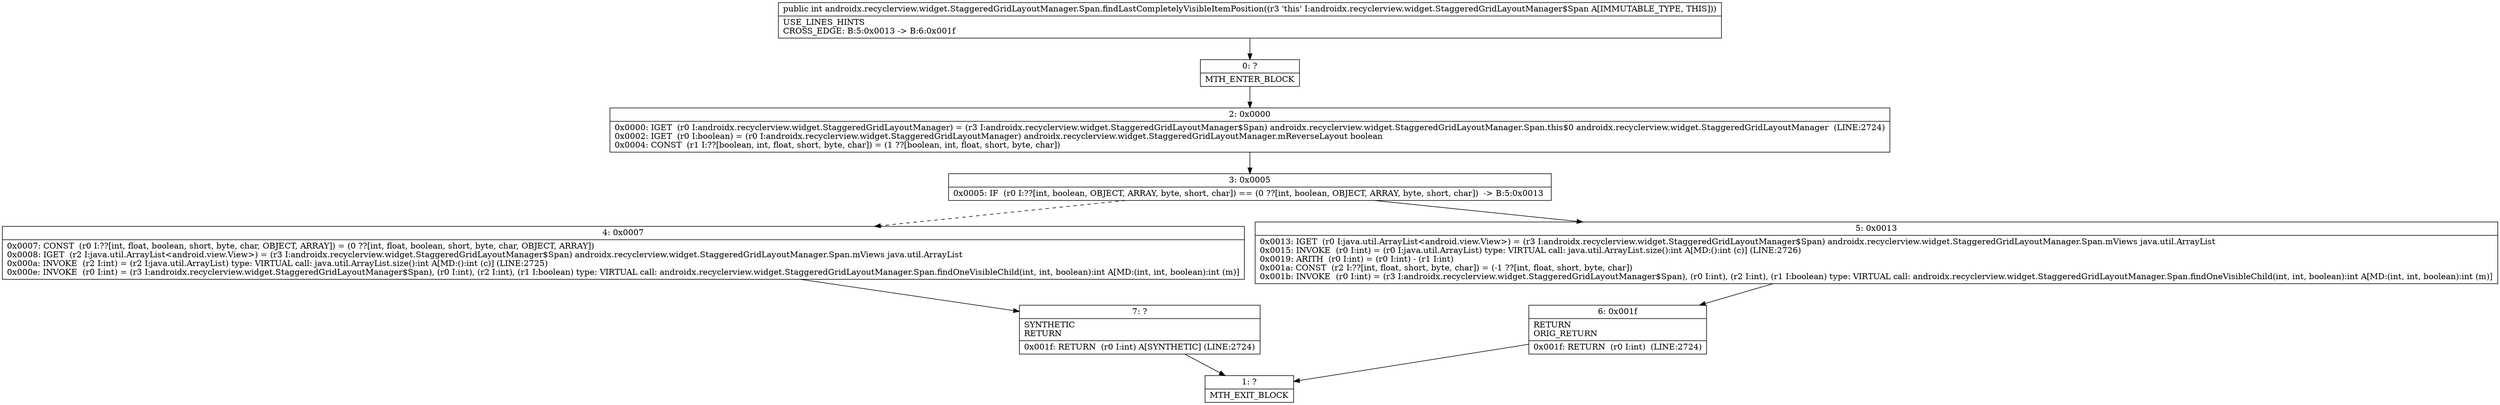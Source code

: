 digraph "CFG forandroidx.recyclerview.widget.StaggeredGridLayoutManager.Span.findLastCompletelyVisibleItemPosition()I" {
Node_0 [shape=record,label="{0\:\ ?|MTH_ENTER_BLOCK\l}"];
Node_2 [shape=record,label="{2\:\ 0x0000|0x0000: IGET  (r0 I:androidx.recyclerview.widget.StaggeredGridLayoutManager) = (r3 I:androidx.recyclerview.widget.StaggeredGridLayoutManager$Span) androidx.recyclerview.widget.StaggeredGridLayoutManager.Span.this$0 androidx.recyclerview.widget.StaggeredGridLayoutManager  (LINE:2724)\l0x0002: IGET  (r0 I:boolean) = (r0 I:androidx.recyclerview.widget.StaggeredGridLayoutManager) androidx.recyclerview.widget.StaggeredGridLayoutManager.mReverseLayout boolean \l0x0004: CONST  (r1 I:??[boolean, int, float, short, byte, char]) = (1 ??[boolean, int, float, short, byte, char]) \l}"];
Node_3 [shape=record,label="{3\:\ 0x0005|0x0005: IF  (r0 I:??[int, boolean, OBJECT, ARRAY, byte, short, char]) == (0 ??[int, boolean, OBJECT, ARRAY, byte, short, char])  \-\> B:5:0x0013 \l}"];
Node_4 [shape=record,label="{4\:\ 0x0007|0x0007: CONST  (r0 I:??[int, float, boolean, short, byte, char, OBJECT, ARRAY]) = (0 ??[int, float, boolean, short, byte, char, OBJECT, ARRAY]) \l0x0008: IGET  (r2 I:java.util.ArrayList\<android.view.View\>) = (r3 I:androidx.recyclerview.widget.StaggeredGridLayoutManager$Span) androidx.recyclerview.widget.StaggeredGridLayoutManager.Span.mViews java.util.ArrayList \l0x000a: INVOKE  (r2 I:int) = (r2 I:java.util.ArrayList) type: VIRTUAL call: java.util.ArrayList.size():int A[MD:():int (c)] (LINE:2725)\l0x000e: INVOKE  (r0 I:int) = (r3 I:androidx.recyclerview.widget.StaggeredGridLayoutManager$Span), (r0 I:int), (r2 I:int), (r1 I:boolean) type: VIRTUAL call: androidx.recyclerview.widget.StaggeredGridLayoutManager.Span.findOneVisibleChild(int, int, boolean):int A[MD:(int, int, boolean):int (m)]\l}"];
Node_7 [shape=record,label="{7\:\ ?|SYNTHETIC\lRETURN\l|0x001f: RETURN  (r0 I:int) A[SYNTHETIC] (LINE:2724)\l}"];
Node_1 [shape=record,label="{1\:\ ?|MTH_EXIT_BLOCK\l}"];
Node_5 [shape=record,label="{5\:\ 0x0013|0x0013: IGET  (r0 I:java.util.ArrayList\<android.view.View\>) = (r3 I:androidx.recyclerview.widget.StaggeredGridLayoutManager$Span) androidx.recyclerview.widget.StaggeredGridLayoutManager.Span.mViews java.util.ArrayList \l0x0015: INVOKE  (r0 I:int) = (r0 I:java.util.ArrayList) type: VIRTUAL call: java.util.ArrayList.size():int A[MD:():int (c)] (LINE:2726)\l0x0019: ARITH  (r0 I:int) = (r0 I:int) \- (r1 I:int) \l0x001a: CONST  (r2 I:??[int, float, short, byte, char]) = (\-1 ??[int, float, short, byte, char]) \l0x001b: INVOKE  (r0 I:int) = (r3 I:androidx.recyclerview.widget.StaggeredGridLayoutManager$Span), (r0 I:int), (r2 I:int), (r1 I:boolean) type: VIRTUAL call: androidx.recyclerview.widget.StaggeredGridLayoutManager.Span.findOneVisibleChild(int, int, boolean):int A[MD:(int, int, boolean):int (m)]\l}"];
Node_6 [shape=record,label="{6\:\ 0x001f|RETURN\lORIG_RETURN\l|0x001f: RETURN  (r0 I:int)  (LINE:2724)\l}"];
MethodNode[shape=record,label="{public int androidx.recyclerview.widget.StaggeredGridLayoutManager.Span.findLastCompletelyVisibleItemPosition((r3 'this' I:androidx.recyclerview.widget.StaggeredGridLayoutManager$Span A[IMMUTABLE_TYPE, THIS]))  | USE_LINES_HINTS\lCROSS_EDGE: B:5:0x0013 \-\> B:6:0x001f\l}"];
MethodNode -> Node_0;Node_0 -> Node_2;
Node_2 -> Node_3;
Node_3 -> Node_4[style=dashed];
Node_3 -> Node_5;
Node_4 -> Node_7;
Node_7 -> Node_1;
Node_5 -> Node_6;
Node_6 -> Node_1;
}

